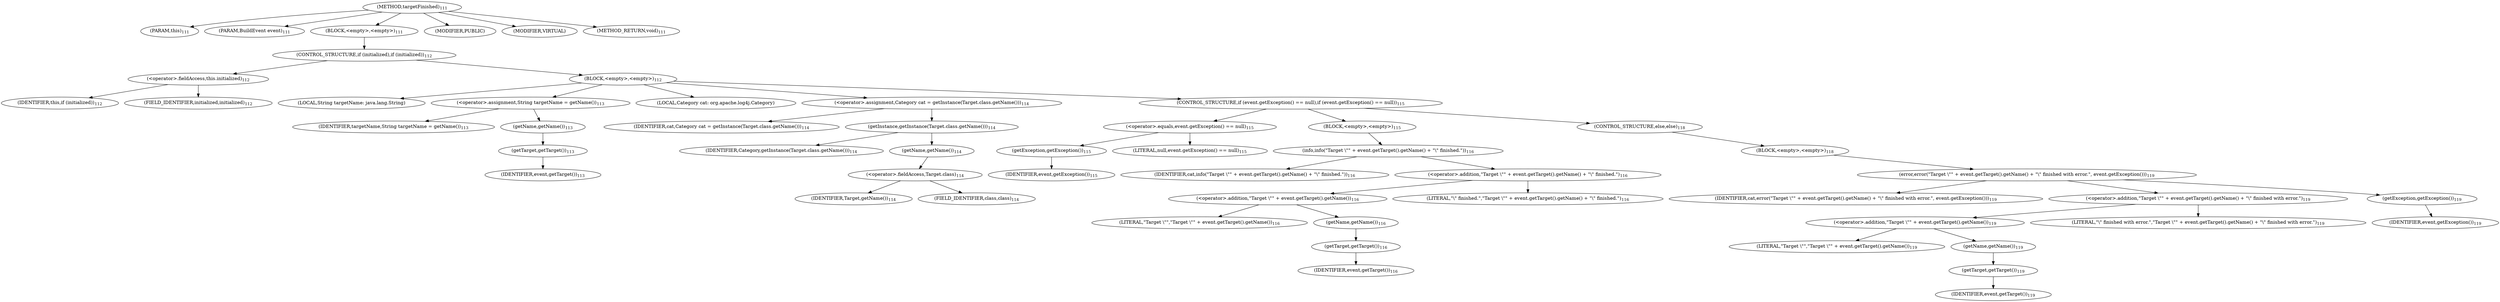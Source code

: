 digraph "targetFinished" {  
"162" [label = <(METHOD,targetFinished)<SUB>111</SUB>> ]
"163" [label = <(PARAM,this)<SUB>111</SUB>> ]
"164" [label = <(PARAM,BuildEvent event)<SUB>111</SUB>> ]
"165" [label = <(BLOCK,&lt;empty&gt;,&lt;empty&gt;)<SUB>111</SUB>> ]
"166" [label = <(CONTROL_STRUCTURE,if (initialized),if (initialized))<SUB>112</SUB>> ]
"167" [label = <(&lt;operator&gt;.fieldAccess,this.initialized)<SUB>112</SUB>> ]
"168" [label = <(IDENTIFIER,this,if (initialized))<SUB>112</SUB>> ]
"169" [label = <(FIELD_IDENTIFIER,initialized,initialized)<SUB>112</SUB>> ]
"170" [label = <(BLOCK,&lt;empty&gt;,&lt;empty&gt;)<SUB>112</SUB>> ]
"171" [label = <(LOCAL,String targetName: java.lang.String)> ]
"172" [label = <(&lt;operator&gt;.assignment,String targetName = getName())<SUB>113</SUB>> ]
"173" [label = <(IDENTIFIER,targetName,String targetName = getName())<SUB>113</SUB>> ]
"174" [label = <(getName,getName())<SUB>113</SUB>> ]
"175" [label = <(getTarget,getTarget())<SUB>113</SUB>> ]
"176" [label = <(IDENTIFIER,event,getTarget())<SUB>113</SUB>> ]
"177" [label = <(LOCAL,Category cat: org.apache.log4j.Category)> ]
"178" [label = <(&lt;operator&gt;.assignment,Category cat = getInstance(Target.class.getName()))<SUB>114</SUB>> ]
"179" [label = <(IDENTIFIER,cat,Category cat = getInstance(Target.class.getName()))<SUB>114</SUB>> ]
"180" [label = <(getInstance,getInstance(Target.class.getName()))<SUB>114</SUB>> ]
"181" [label = <(IDENTIFIER,Category,getInstance(Target.class.getName()))<SUB>114</SUB>> ]
"182" [label = <(getName,getName())<SUB>114</SUB>> ]
"183" [label = <(&lt;operator&gt;.fieldAccess,Target.class)<SUB>114</SUB>> ]
"184" [label = <(IDENTIFIER,Target,getName())<SUB>114</SUB>> ]
"185" [label = <(FIELD_IDENTIFIER,class,class)<SUB>114</SUB>> ]
"186" [label = <(CONTROL_STRUCTURE,if (event.getException() == null),if (event.getException() == null))<SUB>115</SUB>> ]
"187" [label = <(&lt;operator&gt;.equals,event.getException() == null)<SUB>115</SUB>> ]
"188" [label = <(getException,getException())<SUB>115</SUB>> ]
"189" [label = <(IDENTIFIER,event,getException())<SUB>115</SUB>> ]
"190" [label = <(LITERAL,null,event.getException() == null)<SUB>115</SUB>> ]
"191" [label = <(BLOCK,&lt;empty&gt;,&lt;empty&gt;)<SUB>115</SUB>> ]
"192" [label = <(info,info(&quot;Target \&quot;&quot; + event.getTarget().getName() + &quot;\&quot; finished.&quot;))<SUB>116</SUB>> ]
"193" [label = <(IDENTIFIER,cat,info(&quot;Target \&quot;&quot; + event.getTarget().getName() + &quot;\&quot; finished.&quot;))<SUB>116</SUB>> ]
"194" [label = <(&lt;operator&gt;.addition,&quot;Target \&quot;&quot; + event.getTarget().getName() + &quot;\&quot; finished.&quot;)<SUB>116</SUB>> ]
"195" [label = <(&lt;operator&gt;.addition,&quot;Target \&quot;&quot; + event.getTarget().getName())<SUB>116</SUB>> ]
"196" [label = <(LITERAL,&quot;Target \&quot;&quot;,&quot;Target \&quot;&quot; + event.getTarget().getName())<SUB>116</SUB>> ]
"197" [label = <(getName,getName())<SUB>116</SUB>> ]
"198" [label = <(getTarget,getTarget())<SUB>116</SUB>> ]
"199" [label = <(IDENTIFIER,event,getTarget())<SUB>116</SUB>> ]
"200" [label = <(LITERAL,&quot;\&quot; finished.&quot;,&quot;Target \&quot;&quot; + event.getTarget().getName() + &quot;\&quot; finished.&quot;)<SUB>116</SUB>> ]
"201" [label = <(CONTROL_STRUCTURE,else,else)<SUB>118</SUB>> ]
"202" [label = <(BLOCK,&lt;empty&gt;,&lt;empty&gt;)<SUB>118</SUB>> ]
"203" [label = <(error,error(&quot;Target \&quot;&quot; + event.getTarget().getName() + &quot;\&quot; finished with error.&quot;, event.getException()))<SUB>119</SUB>> ]
"204" [label = <(IDENTIFIER,cat,error(&quot;Target \&quot;&quot; + event.getTarget().getName() + &quot;\&quot; finished with error.&quot;, event.getException()))<SUB>119</SUB>> ]
"205" [label = <(&lt;operator&gt;.addition,&quot;Target \&quot;&quot; + event.getTarget().getName() + &quot;\&quot; finished with error.&quot;)<SUB>119</SUB>> ]
"206" [label = <(&lt;operator&gt;.addition,&quot;Target \&quot;&quot; + event.getTarget().getName())<SUB>119</SUB>> ]
"207" [label = <(LITERAL,&quot;Target \&quot;&quot;,&quot;Target \&quot;&quot; + event.getTarget().getName())<SUB>119</SUB>> ]
"208" [label = <(getName,getName())<SUB>119</SUB>> ]
"209" [label = <(getTarget,getTarget())<SUB>119</SUB>> ]
"210" [label = <(IDENTIFIER,event,getTarget())<SUB>119</SUB>> ]
"211" [label = <(LITERAL,&quot;\&quot; finished with error.&quot;,&quot;Target \&quot;&quot; + event.getTarget().getName() + &quot;\&quot; finished with error.&quot;)<SUB>119</SUB>> ]
"212" [label = <(getException,getException())<SUB>119</SUB>> ]
"213" [label = <(IDENTIFIER,event,getException())<SUB>119</SUB>> ]
"214" [label = <(MODIFIER,PUBLIC)> ]
"215" [label = <(MODIFIER,VIRTUAL)> ]
"216" [label = <(METHOD_RETURN,void)<SUB>111</SUB>> ]
  "162" -> "163" 
  "162" -> "164" 
  "162" -> "165" 
  "162" -> "214" 
  "162" -> "215" 
  "162" -> "216" 
  "165" -> "166" 
  "166" -> "167" 
  "166" -> "170" 
  "167" -> "168" 
  "167" -> "169" 
  "170" -> "171" 
  "170" -> "172" 
  "170" -> "177" 
  "170" -> "178" 
  "170" -> "186" 
  "172" -> "173" 
  "172" -> "174" 
  "174" -> "175" 
  "175" -> "176" 
  "178" -> "179" 
  "178" -> "180" 
  "180" -> "181" 
  "180" -> "182" 
  "182" -> "183" 
  "183" -> "184" 
  "183" -> "185" 
  "186" -> "187" 
  "186" -> "191" 
  "186" -> "201" 
  "187" -> "188" 
  "187" -> "190" 
  "188" -> "189" 
  "191" -> "192" 
  "192" -> "193" 
  "192" -> "194" 
  "194" -> "195" 
  "194" -> "200" 
  "195" -> "196" 
  "195" -> "197" 
  "197" -> "198" 
  "198" -> "199" 
  "201" -> "202" 
  "202" -> "203" 
  "203" -> "204" 
  "203" -> "205" 
  "203" -> "212" 
  "205" -> "206" 
  "205" -> "211" 
  "206" -> "207" 
  "206" -> "208" 
  "208" -> "209" 
  "209" -> "210" 
  "212" -> "213" 
}
